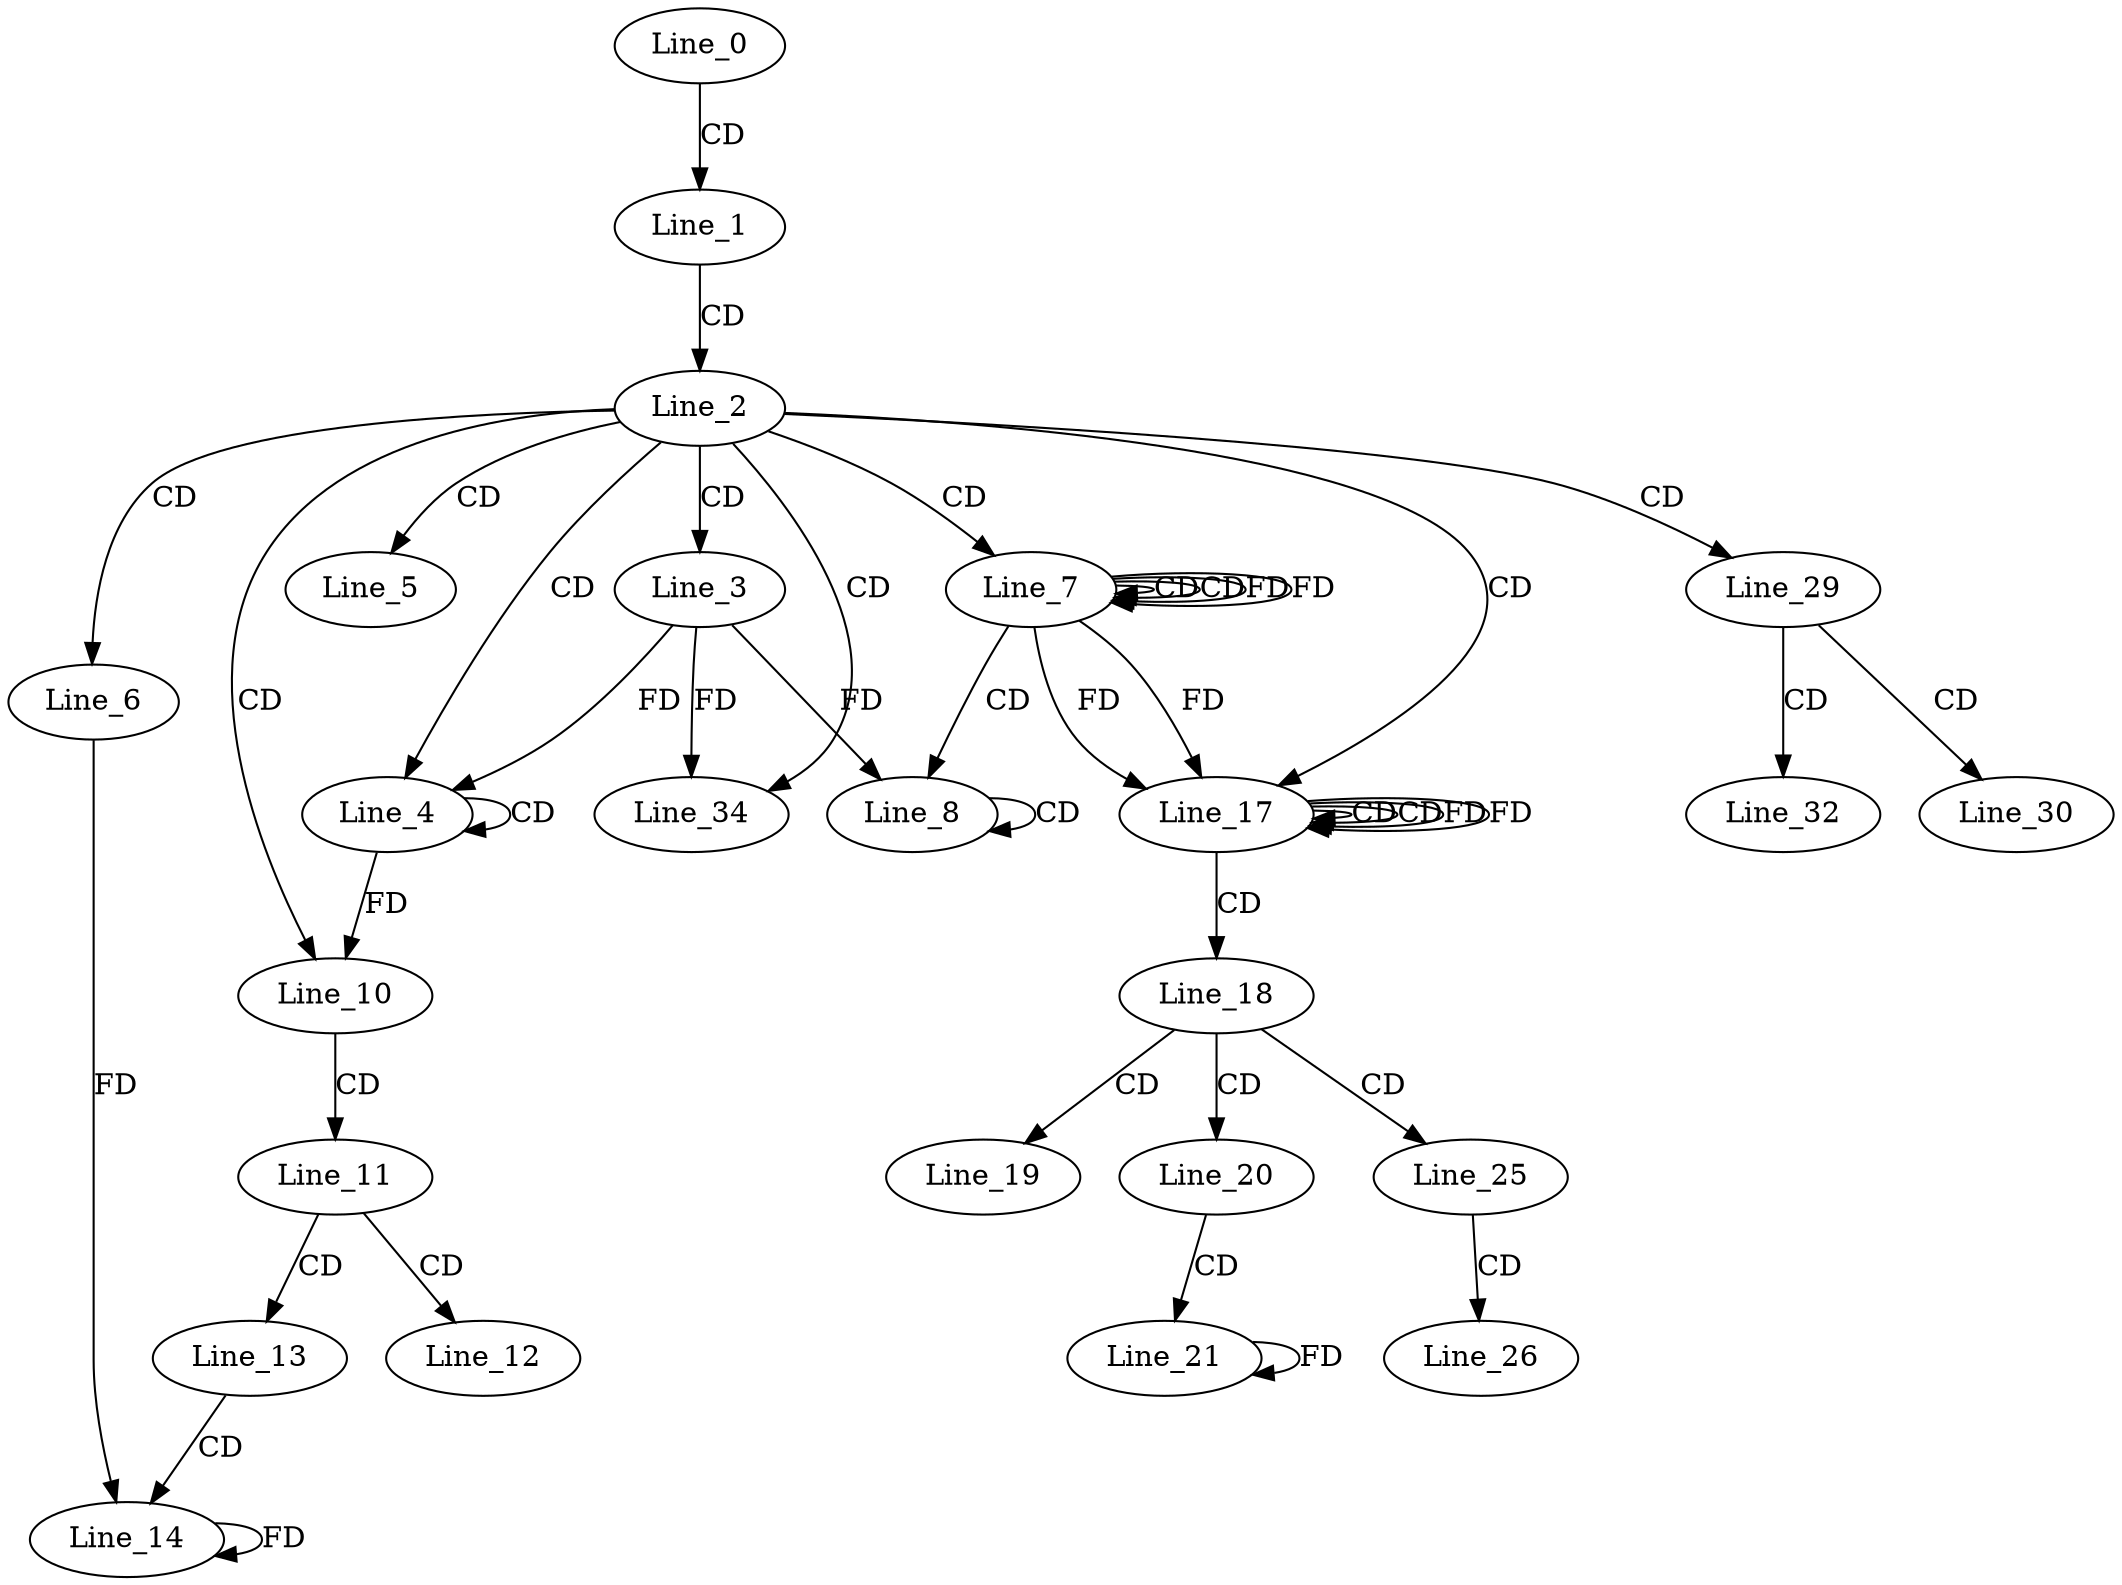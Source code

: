 digraph G {
  Line_0;
  Line_1;
  Line_2;
  Line_3;
  Line_4;
  Line_4;
  Line_5;
  Line_6;
  Line_7;
  Line_7;
  Line_7;
  Line_8;
  Line_8;
  Line_10;
  Line_11;
  Line_12;
  Line_13;
  Line_14;
  Line_17;
  Line_17;
  Line_17;
  Line_18;
  Line_19;
  Line_20;
  Line_21;
  Line_25;
  Line_26;
  Line_29;
  Line_30;
  Line_32;
  Line_34;
  Line_0 -> Line_1 [ label="CD" ];
  Line_1 -> Line_2 [ label="CD" ];
  Line_2 -> Line_3 [ label="CD" ];
  Line_2 -> Line_4 [ label="CD" ];
  Line_4 -> Line_4 [ label="CD" ];
  Line_3 -> Line_4 [ label="FD" ];
  Line_2 -> Line_5 [ label="CD" ];
  Line_2 -> Line_6 [ label="CD" ];
  Line_2 -> Line_7 [ label="CD" ];
  Line_7 -> Line_7 [ label="CD" ];
  Line_7 -> Line_7 [ label="CD" ];
  Line_7 -> Line_7 [ label="FD" ];
  Line_7 -> Line_8 [ label="CD" ];
  Line_8 -> Line_8 [ label="CD" ];
  Line_3 -> Line_8 [ label="FD" ];
  Line_2 -> Line_10 [ label="CD" ];
  Line_4 -> Line_10 [ label="FD" ];
  Line_10 -> Line_11 [ label="CD" ];
  Line_11 -> Line_12 [ label="CD" ];
  Line_11 -> Line_13 [ label="CD" ];
  Line_13 -> Line_14 [ label="CD" ];
  Line_6 -> Line_14 [ label="FD" ];
  Line_14 -> Line_14 [ label="FD" ];
  Line_2 -> Line_17 [ label="CD" ];
  Line_17 -> Line_17 [ label="CD" ];
  Line_7 -> Line_17 [ label="FD" ];
  Line_17 -> Line_17 [ label="CD" ];
  Line_17 -> Line_17 [ label="FD" ];
  Line_7 -> Line_17 [ label="FD" ];
  Line_17 -> Line_18 [ label="CD" ];
  Line_18 -> Line_19 [ label="CD" ];
  Line_18 -> Line_20 [ label="CD" ];
  Line_20 -> Line_21 [ label="CD" ];
  Line_21 -> Line_21 [ label="FD" ];
  Line_18 -> Line_25 [ label="CD" ];
  Line_25 -> Line_26 [ label="CD" ];
  Line_2 -> Line_29 [ label="CD" ];
  Line_29 -> Line_30 [ label="CD" ];
  Line_29 -> Line_32 [ label="CD" ];
  Line_2 -> Line_34 [ label="CD" ];
  Line_3 -> Line_34 [ label="FD" ];
  Line_7 -> Line_7 [ label="FD" ];
  Line_17 -> Line_17 [ label="FD" ];
}
